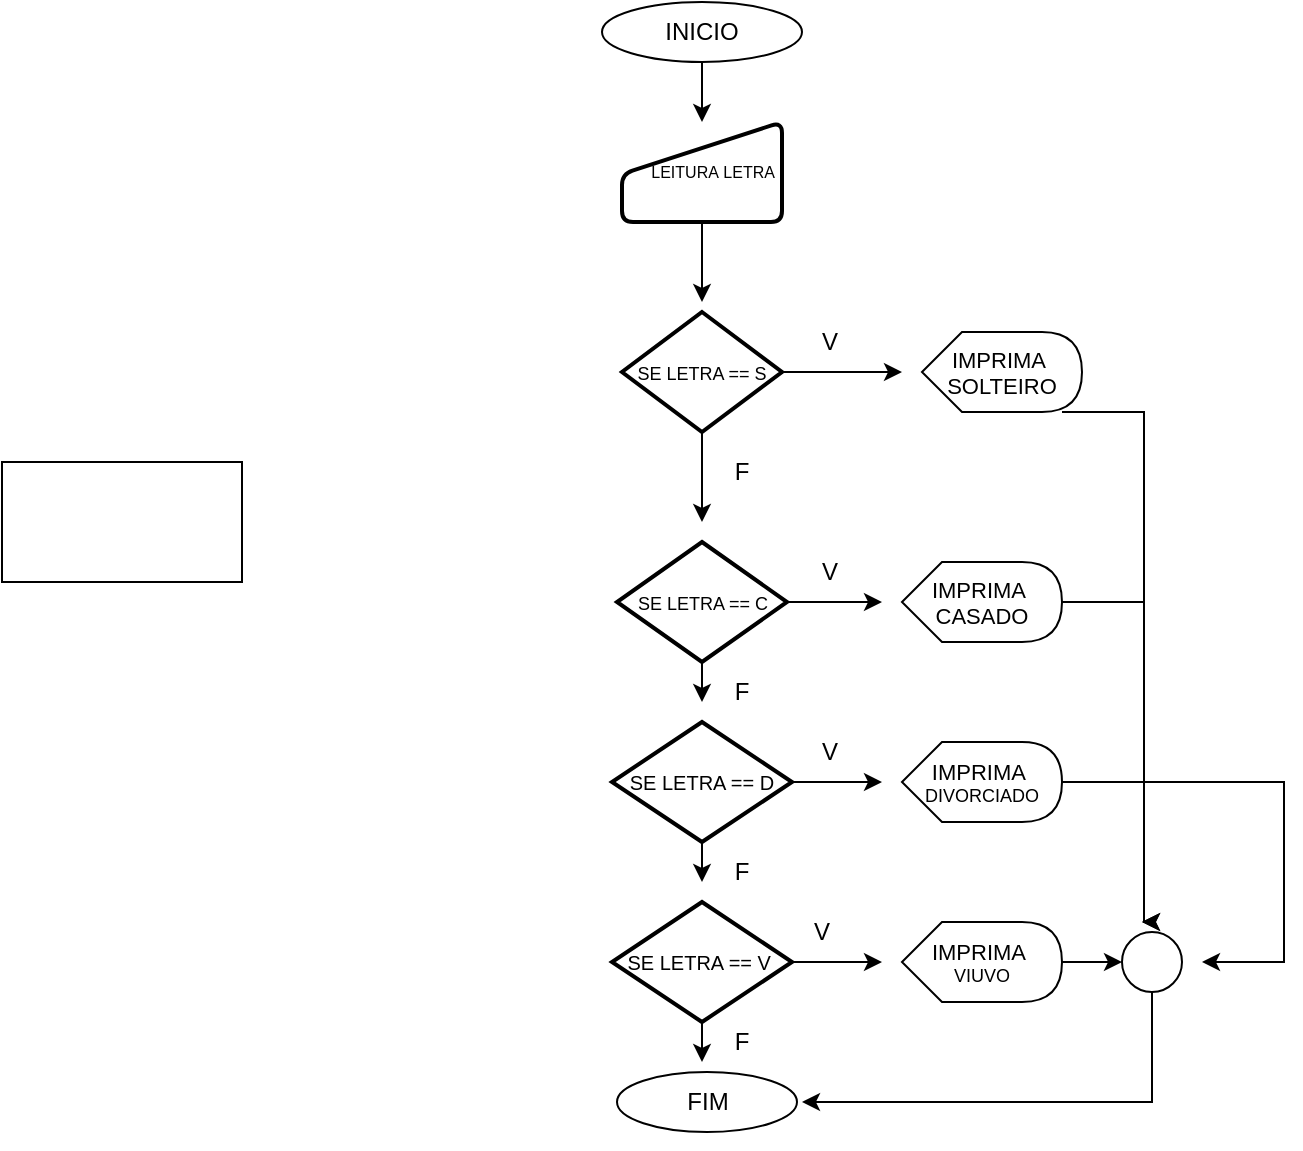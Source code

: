 <mxfile version="24.8.0">
  <diagram name="Página-1" id="839pYsUKg8ElvVpRUX4v">
    <mxGraphModel dx="1434" dy="772" grid="1" gridSize="10" guides="1" tooltips="1" connect="1" arrows="1" fold="1" page="1" pageScale="1" pageWidth="827" pageHeight="1169" math="0" shadow="0">
      <root>
        <mxCell id="0" />
        <mxCell id="1" parent="0" />
        <mxCell id="Bwu1Xx9QFbBlA7bNmXKV-10" style="edgeStyle=orthogonalEdgeStyle;rounded=0;orthogonalLoop=1;jettySize=auto;html=1;exitX=0.5;exitY=1;exitDx=0;exitDy=0;entryX=0.5;entryY=0;entryDx=0;entryDy=0;" parent="1" source="Bwu1Xx9QFbBlA7bNmXKV-1" target="Bwu1Xx9QFbBlA7bNmXKV-4" edge="1">
          <mxGeometry relative="1" as="geometry" />
        </mxCell>
        <mxCell id="Bwu1Xx9QFbBlA7bNmXKV-1" value="INICIO" style="ellipse;whiteSpace=wrap;html=1;" parent="1" vertex="1">
          <mxGeometry x="330" y="50" width="100" height="30" as="geometry" />
        </mxCell>
        <mxCell id="Bwu1Xx9QFbBlA7bNmXKV-2" value="FIM" style="ellipse;whiteSpace=wrap;html=1;" parent="1" vertex="1">
          <mxGeometry x="337.5" y="585" width="90" height="30" as="geometry" />
        </mxCell>
        <mxCell id="Bwu1Xx9QFbBlA7bNmXKV-3" style="edgeStyle=orthogonalEdgeStyle;rounded=0;orthogonalLoop=1;jettySize=auto;html=1;exitX=0.5;exitY=1;exitDx=0;exitDy=0;" parent="1" source="Bwu1Xx9QFbBlA7bNmXKV-2" target="Bwu1Xx9QFbBlA7bNmXKV-2" edge="1">
          <mxGeometry relative="1" as="geometry" />
        </mxCell>
        <mxCell id="Bwu1Xx9QFbBlA7bNmXKV-11" style="edgeStyle=orthogonalEdgeStyle;rounded=0;orthogonalLoop=1;jettySize=auto;html=1;exitX=0.5;exitY=1;exitDx=0;exitDy=0;" parent="1" source="Bwu1Xx9QFbBlA7bNmXKV-4" edge="1">
          <mxGeometry relative="1" as="geometry">
            <mxPoint x="380" y="200" as="targetPoint" />
            <Array as="points">
              <mxPoint x="380" y="170" />
              <mxPoint x="380" y="170" />
            </Array>
          </mxGeometry>
        </mxCell>
        <mxCell id="Bwu1Xx9QFbBlA7bNmXKV-4" value="&lt;p style=&quot;line-height: 220%;&quot;&gt;&lt;font style=&quot;font-size: 8px;&quot;&gt;&amp;nbsp; &amp;nbsp; &amp;nbsp;LEITURA&amp;nbsp;&lt;/font&gt;&lt;span style=&quot;background-color: initial; font-size: 8px;&quot;&gt;LETRA&lt;/span&gt;&lt;/p&gt;" style="html=1;strokeWidth=2;shape=manualInput;whiteSpace=wrap;rounded=1;size=26;arcSize=11;" parent="1" vertex="1">
          <mxGeometry x="340" y="110" width="80" height="50" as="geometry" />
        </mxCell>
        <mxCell id="Bwu1Xx9QFbBlA7bNmXKV-5" value="" style="rounded=0;whiteSpace=wrap;html=1;" parent="1" vertex="1">
          <mxGeometry x="30" y="280" width="120" height="60" as="geometry" />
        </mxCell>
        <mxCell id="Bwu1Xx9QFbBlA7bNmXKV-39" style="edgeStyle=orthogonalEdgeStyle;rounded=0;orthogonalLoop=1;jettySize=auto;html=1;" parent="1" edge="1">
          <mxGeometry relative="1" as="geometry">
            <mxPoint x="600" y="510" as="targetPoint" />
            <mxPoint x="560" y="255" as="sourcePoint" />
            <Array as="points">
              <mxPoint x="601" y="255" />
              <mxPoint x="601" y="510" />
            </Array>
          </mxGeometry>
        </mxCell>
        <mxCell id="Bwu1Xx9QFbBlA7bNmXKV-6" value="&lt;font style=&quot;font-size: 11px;&quot;&gt;IMPRIMA&amp;nbsp;&lt;/font&gt;&lt;div style=&quot;font-size: 11px;&quot;&gt;&lt;font style=&quot;font-size: 11px;&quot;&gt;SOLTEIRO&lt;/font&gt;&lt;/div&gt;" style="shape=display;whiteSpace=wrap;html=1;" parent="1" vertex="1">
          <mxGeometry x="490" y="215" width="80" height="40" as="geometry" />
        </mxCell>
        <mxCell id="Bwu1Xx9QFbBlA7bNmXKV-12" style="edgeStyle=orthogonalEdgeStyle;rounded=0;orthogonalLoop=1;jettySize=auto;html=1;" parent="1" source="Bwu1Xx9QFbBlA7bNmXKV-7" edge="1">
          <mxGeometry relative="1" as="geometry">
            <mxPoint x="480" y="235" as="targetPoint" />
            <Array as="points">
              <mxPoint x="430" y="235" />
              <mxPoint x="430" y="235" />
            </Array>
          </mxGeometry>
        </mxCell>
        <mxCell id="Yh_Mk-hNuPgb3gLtNrtE-3" style="edgeStyle=orthogonalEdgeStyle;rounded=0;orthogonalLoop=1;jettySize=auto;html=1;" edge="1" parent="1" source="Bwu1Xx9QFbBlA7bNmXKV-8">
          <mxGeometry relative="1" as="geometry">
            <mxPoint x="430" y="600" as="targetPoint" />
            <Array as="points">
              <mxPoint x="605" y="600" />
            </Array>
          </mxGeometry>
        </mxCell>
        <mxCell id="Bwu1Xx9QFbBlA7bNmXKV-8" value="" style="ellipse;whiteSpace=wrap;html=1;aspect=fixed;" parent="1" vertex="1">
          <mxGeometry x="590" y="515" width="30" height="30" as="geometry" />
        </mxCell>
        <mxCell id="Bwu1Xx9QFbBlA7bNmXKV-14" style="edgeStyle=orthogonalEdgeStyle;rounded=0;orthogonalLoop=1;jettySize=auto;html=1;" parent="1" source="Bwu1Xx9QFbBlA7bNmXKV-7" edge="1">
          <mxGeometry relative="1" as="geometry">
            <mxPoint x="380" y="310" as="targetPoint" />
            <Array as="points">
              <mxPoint x="380" y="300" />
            </Array>
          </mxGeometry>
        </mxCell>
        <mxCell id="Bwu1Xx9QFbBlA7bNmXKV-7" value="&lt;font style=&quot;font-size: 9px;&quot;&gt;SE LETRA == S&lt;/font&gt;" style="strokeWidth=2;html=1;shape=mxgraph.flowchart.decision;whiteSpace=wrap;" parent="1" vertex="1">
          <mxGeometry x="340" y="205" width="80" height="60" as="geometry" />
        </mxCell>
        <mxCell id="Bwu1Xx9QFbBlA7bNmXKV-18" style="edgeStyle=orthogonalEdgeStyle;rounded=0;orthogonalLoop=1;jettySize=auto;html=1;" parent="1" source="Bwu1Xx9QFbBlA7bNmXKV-13" edge="1">
          <mxGeometry relative="1" as="geometry">
            <mxPoint x="470" y="350" as="targetPoint" />
            <Array as="points">
              <mxPoint x="470" y="350" />
            </Array>
          </mxGeometry>
        </mxCell>
        <mxCell id="Bwu1Xx9QFbBlA7bNmXKV-24" style="edgeStyle=orthogonalEdgeStyle;rounded=0;orthogonalLoop=1;jettySize=auto;html=1;" parent="1" source="Bwu1Xx9QFbBlA7bNmXKV-13" edge="1">
          <mxGeometry relative="1" as="geometry">
            <mxPoint x="380" y="400.0" as="targetPoint" />
          </mxGeometry>
        </mxCell>
        <mxCell id="Bwu1Xx9QFbBlA7bNmXKV-13" value="&lt;font style=&quot;font-size: 9px;&quot;&gt;SE LETRA == C&lt;/font&gt;" style="strokeWidth=2;html=1;shape=mxgraph.flowchart.decision;whiteSpace=wrap;" parent="1" vertex="1">
          <mxGeometry x="337.5" y="320" width="85" height="60" as="geometry" />
        </mxCell>
        <mxCell id="Yh_Mk-hNuPgb3gLtNrtE-1" style="edgeStyle=orthogonalEdgeStyle;rounded=0;orthogonalLoop=1;jettySize=auto;html=1;exitX=1;exitY=0.5;exitDx=0;exitDy=0;exitPerimeter=0;" edge="1" parent="1" source="Bwu1Xx9QFbBlA7bNmXKV-15">
          <mxGeometry relative="1" as="geometry">
            <mxPoint x="600" y="510" as="targetPoint" />
            <Array as="points">
              <mxPoint x="601" y="350" />
              <mxPoint x="601" y="510" />
            </Array>
          </mxGeometry>
        </mxCell>
        <mxCell id="Bwu1Xx9QFbBlA7bNmXKV-15" value="&lt;font style=&quot;font-size: 11px;&quot;&gt;IMPRIMA&amp;nbsp;&lt;/font&gt;&lt;div style=&quot;font-size: 11px;&quot;&gt;CASADO&lt;/div&gt;" style="shape=display;whiteSpace=wrap;html=1;" parent="1" vertex="1">
          <mxGeometry x="480" y="330" width="80" height="40" as="geometry" />
        </mxCell>
        <mxCell id="Bwu1Xx9QFbBlA7bNmXKV-19" value="V" style="text;html=1;align=center;verticalAlign=middle;whiteSpace=wrap;rounded=0;" parent="1" vertex="1">
          <mxGeometry x="414" y="205" width="60" height="30" as="geometry" />
        </mxCell>
        <mxCell id="Bwu1Xx9QFbBlA7bNmXKV-20" value="F" style="text;html=1;align=center;verticalAlign=middle;whiteSpace=wrap;rounded=0;" parent="1" vertex="1">
          <mxGeometry x="370" y="270" width="60" height="30" as="geometry" />
        </mxCell>
        <mxCell id="Bwu1Xx9QFbBlA7bNmXKV-25" style="edgeStyle=orthogonalEdgeStyle;rounded=0;orthogonalLoop=1;jettySize=auto;html=1;" parent="1" source="Bwu1Xx9QFbBlA7bNmXKV-21" edge="1">
          <mxGeometry relative="1" as="geometry">
            <mxPoint x="470.0" y="440.0" as="targetPoint" />
          </mxGeometry>
        </mxCell>
        <mxCell id="Bwu1Xx9QFbBlA7bNmXKV-28" style="edgeStyle=orthogonalEdgeStyle;rounded=0;orthogonalLoop=1;jettySize=auto;html=1;" parent="1" source="Bwu1Xx9QFbBlA7bNmXKV-21" edge="1">
          <mxGeometry relative="1" as="geometry">
            <mxPoint x="380" y="490.0" as="targetPoint" />
          </mxGeometry>
        </mxCell>
        <mxCell id="Bwu1Xx9QFbBlA7bNmXKV-21" value="&lt;font style=&quot;font-size: 10px;&quot;&gt;SE LETRA == D&lt;/font&gt;" style="strokeWidth=2;html=1;shape=mxgraph.flowchart.decision;whiteSpace=wrap;" parent="1" vertex="1">
          <mxGeometry x="335" y="410" width="90" height="60" as="geometry" />
        </mxCell>
        <mxCell id="Yh_Mk-hNuPgb3gLtNrtE-2" style="edgeStyle=orthogonalEdgeStyle;rounded=0;orthogonalLoop=1;jettySize=auto;html=1;" edge="1" parent="1" source="Bwu1Xx9QFbBlA7bNmXKV-26">
          <mxGeometry relative="1" as="geometry">
            <mxPoint x="630" y="530" as="targetPoint" />
            <Array as="points">
              <mxPoint x="671" y="440" />
            </Array>
          </mxGeometry>
        </mxCell>
        <mxCell id="Bwu1Xx9QFbBlA7bNmXKV-26" value="&lt;font style=&quot;font-size: 11px;&quot;&gt;IMPRIMA&amp;nbsp;&lt;/font&gt;&lt;div style=&quot;font-size: 9px;&quot;&gt;DIVORCIADO&lt;/div&gt;" style="shape=display;whiteSpace=wrap;html=1;" parent="1" vertex="1">
          <mxGeometry x="480" y="420" width="80" height="40" as="geometry" />
        </mxCell>
        <mxCell id="Bwu1Xx9QFbBlA7bNmXKV-30" style="edgeStyle=orthogonalEdgeStyle;rounded=0;orthogonalLoop=1;jettySize=auto;html=1;" parent="1" source="Bwu1Xx9QFbBlA7bNmXKV-27" edge="1">
          <mxGeometry relative="1" as="geometry">
            <mxPoint x="470.0" y="530" as="targetPoint" />
          </mxGeometry>
        </mxCell>
        <mxCell id="Bwu1Xx9QFbBlA7bNmXKV-31" style="edgeStyle=orthogonalEdgeStyle;rounded=0;orthogonalLoop=1;jettySize=auto;html=1;" parent="1" source="Bwu1Xx9QFbBlA7bNmXKV-27" edge="1">
          <mxGeometry relative="1" as="geometry">
            <mxPoint x="380" y="580" as="targetPoint" />
          </mxGeometry>
        </mxCell>
        <mxCell id="Bwu1Xx9QFbBlA7bNmXKV-27" value="&lt;font style=&quot;font-size: 10px;&quot;&gt;SE LETRA == V&amp;nbsp;&lt;/font&gt;" style="strokeWidth=2;html=1;shape=mxgraph.flowchart.decision;whiteSpace=wrap;" parent="1" vertex="1">
          <mxGeometry x="335" y="500" width="90" height="60" as="geometry" />
        </mxCell>
        <mxCell id="Bwu1Xx9QFbBlA7bNmXKV-38" style="edgeStyle=orthogonalEdgeStyle;rounded=0;orthogonalLoop=1;jettySize=auto;html=1;" parent="1" source="Bwu1Xx9QFbBlA7bNmXKV-29" edge="1">
          <mxGeometry relative="1" as="geometry">
            <mxPoint x="590.0" y="530" as="targetPoint" />
          </mxGeometry>
        </mxCell>
        <mxCell id="Bwu1Xx9QFbBlA7bNmXKV-29" value="&lt;font style=&quot;font-size: 11px;&quot;&gt;IMPRIMA&amp;nbsp;&lt;/font&gt;&lt;div style=&quot;font-size: 9px;&quot;&gt;VIUVO&lt;/div&gt;" style="shape=display;whiteSpace=wrap;html=1;" parent="1" vertex="1">
          <mxGeometry x="480" y="510" width="80" height="40" as="geometry" />
        </mxCell>
        <mxCell id="Bwu1Xx9QFbBlA7bNmXKV-32" value="V" style="text;html=1;align=center;verticalAlign=middle;whiteSpace=wrap;rounded=0;" parent="1" vertex="1">
          <mxGeometry x="414" y="320" width="60" height="30" as="geometry" />
        </mxCell>
        <mxCell id="Bwu1Xx9QFbBlA7bNmXKV-33" value="V" style="text;html=1;align=center;verticalAlign=middle;whiteSpace=wrap;rounded=0;" parent="1" vertex="1">
          <mxGeometry x="414" y="410" width="60" height="30" as="geometry" />
        </mxCell>
        <mxCell id="Bwu1Xx9QFbBlA7bNmXKV-34" value="V" style="text;html=1;align=center;verticalAlign=middle;whiteSpace=wrap;rounded=0;" parent="1" vertex="1">
          <mxGeometry x="410" y="500" width="60" height="30" as="geometry" />
        </mxCell>
        <mxCell id="Bwu1Xx9QFbBlA7bNmXKV-35" value="F" style="text;html=1;align=center;verticalAlign=middle;whiteSpace=wrap;rounded=0;" parent="1" vertex="1">
          <mxGeometry x="370" y="380" width="60" height="30" as="geometry" />
        </mxCell>
        <mxCell id="Bwu1Xx9QFbBlA7bNmXKV-36" value="F" style="text;html=1;align=center;verticalAlign=middle;whiteSpace=wrap;rounded=0;" parent="1" vertex="1">
          <mxGeometry x="370" y="470" width="60" height="30" as="geometry" />
        </mxCell>
        <mxCell id="Bwu1Xx9QFbBlA7bNmXKV-37" value="F" style="text;html=1;align=center;verticalAlign=middle;whiteSpace=wrap;rounded=0;" parent="1" vertex="1">
          <mxGeometry x="370" y="555" width="60" height="30" as="geometry" />
        </mxCell>
      </root>
    </mxGraphModel>
  </diagram>
</mxfile>
